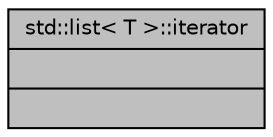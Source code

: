 digraph "std::list&lt; T &gt;::iterator"
{
  edge [fontname="Helvetica",fontsize="10",labelfontname="Helvetica",labelfontsize="10"];
  node [fontname="Helvetica",fontsize="10",shape=record];
  Node609 [label="{std::list\< T \>::iterator\n||}",height=0.2,width=0.4,color="black", fillcolor="grey75", style="filled", fontcolor="black"];
}
